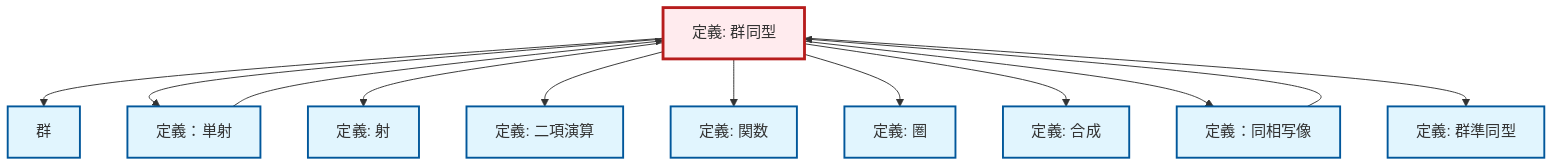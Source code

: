 graph TD
    classDef definition fill:#e1f5fe,stroke:#01579b,stroke-width:2px
    classDef theorem fill:#f3e5f5,stroke:#4a148c,stroke-width:2px
    classDef axiom fill:#fff3e0,stroke:#e65100,stroke-width:2px
    classDef example fill:#e8f5e9,stroke:#1b5e20,stroke-width:2px
    classDef current fill:#ffebee,stroke:#b71c1c,stroke-width:3px
    def-morphism["定義: 射"]:::definition
    def-composition["定義: 合成"]:::definition
    def-homomorphism["定義: 群準同型"]:::definition
    def-group["群"]:::definition
    def-isomorphism["定義: 群同型"]:::definition
    def-binary-operation["定義: 二項演算"]:::definition
    def-category["定義: 圏"]:::definition
    def-function["定義: 関数"]:::definition
    def-homeomorphism["定義：同相写像"]:::definition
    def-monomorphism["定義：単射"]:::definition
    def-isomorphism --> def-group
    def-isomorphism --> def-monomorphism
    def-isomorphism --> def-morphism
    def-isomorphism --> def-binary-operation
    def-isomorphism --> def-function
    def-homeomorphism --> def-isomorphism
    def-monomorphism --> def-isomorphism
    def-isomorphism --> def-category
    def-isomorphism --> def-composition
    def-isomorphism --> def-homeomorphism
    def-isomorphism --> def-homomorphism
    class def-isomorphism current